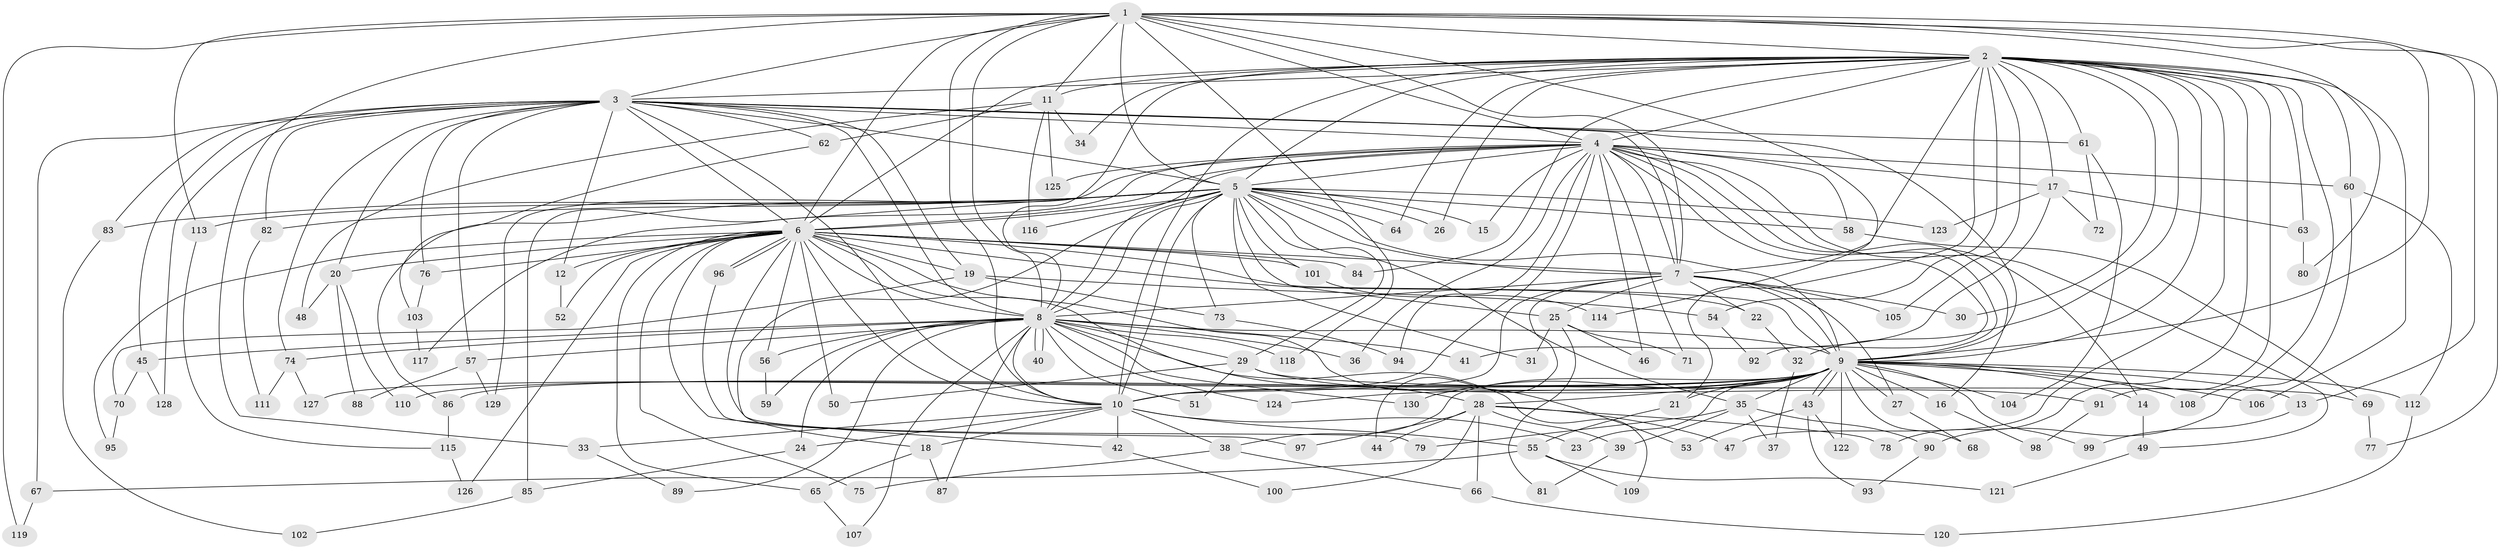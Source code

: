 // Generated by graph-tools (version 1.1) at 2025/25/03/09/25 03:25:50]
// undirected, 130 vertices, 285 edges
graph export_dot {
graph [start="1"]
  node [color=gray90,style=filled];
  1;
  2;
  3;
  4;
  5;
  6;
  7;
  8;
  9;
  10;
  11;
  12;
  13;
  14;
  15;
  16;
  17;
  18;
  19;
  20;
  21;
  22;
  23;
  24;
  25;
  26;
  27;
  28;
  29;
  30;
  31;
  32;
  33;
  34;
  35;
  36;
  37;
  38;
  39;
  40;
  41;
  42;
  43;
  44;
  45;
  46;
  47;
  48;
  49;
  50;
  51;
  52;
  53;
  54;
  55;
  56;
  57;
  58;
  59;
  60;
  61;
  62;
  63;
  64;
  65;
  66;
  67;
  68;
  69;
  70;
  71;
  72;
  73;
  74;
  75;
  76;
  77;
  78;
  79;
  80;
  81;
  82;
  83;
  84;
  85;
  86;
  87;
  88;
  89;
  90;
  91;
  92;
  93;
  94;
  95;
  96;
  97;
  98;
  99;
  100;
  101;
  102;
  103;
  104;
  105;
  106;
  107;
  108;
  109;
  110;
  111;
  112;
  113;
  114;
  115;
  116;
  117;
  118;
  119;
  120;
  121;
  122;
  123;
  124;
  125;
  126;
  127;
  128;
  129;
  130;
  1 -- 2;
  1 -- 3;
  1 -- 4;
  1 -- 5;
  1 -- 6;
  1 -- 7;
  1 -- 8;
  1 -- 9;
  1 -- 10;
  1 -- 11;
  1 -- 13;
  1 -- 33;
  1 -- 77;
  1 -- 80;
  1 -- 113;
  1 -- 114;
  1 -- 118;
  1 -- 119;
  2 -- 3;
  2 -- 4;
  2 -- 5;
  2 -- 6;
  2 -- 7;
  2 -- 8;
  2 -- 9;
  2 -- 10;
  2 -- 11;
  2 -- 17;
  2 -- 21;
  2 -- 26;
  2 -- 30;
  2 -- 32;
  2 -- 34;
  2 -- 47;
  2 -- 54;
  2 -- 60;
  2 -- 61;
  2 -- 63;
  2 -- 64;
  2 -- 78;
  2 -- 84;
  2 -- 91;
  2 -- 105;
  2 -- 106;
  2 -- 108;
  3 -- 4;
  3 -- 5;
  3 -- 6;
  3 -- 7;
  3 -- 8;
  3 -- 9;
  3 -- 10;
  3 -- 12;
  3 -- 19;
  3 -- 20;
  3 -- 45;
  3 -- 57;
  3 -- 61;
  3 -- 62;
  3 -- 67;
  3 -- 74;
  3 -- 76;
  3 -- 82;
  3 -- 83;
  3 -- 128;
  4 -- 5;
  4 -- 6;
  4 -- 7;
  4 -- 8;
  4 -- 9;
  4 -- 10;
  4 -- 14;
  4 -- 15;
  4 -- 16;
  4 -- 17;
  4 -- 36;
  4 -- 46;
  4 -- 49;
  4 -- 58;
  4 -- 60;
  4 -- 71;
  4 -- 85;
  4 -- 92;
  4 -- 94;
  4 -- 125;
  4 -- 129;
  5 -- 6;
  5 -- 7;
  5 -- 8;
  5 -- 9;
  5 -- 10;
  5 -- 15;
  5 -- 18;
  5 -- 25;
  5 -- 26;
  5 -- 29;
  5 -- 31;
  5 -- 35;
  5 -- 58;
  5 -- 64;
  5 -- 73;
  5 -- 82;
  5 -- 83;
  5 -- 86;
  5 -- 101;
  5 -- 113;
  5 -- 116;
  5 -- 117;
  5 -- 123;
  6 -- 7;
  6 -- 8;
  6 -- 9;
  6 -- 10;
  6 -- 12;
  6 -- 19;
  6 -- 20;
  6 -- 22;
  6 -- 28;
  6 -- 42;
  6 -- 50;
  6 -- 52;
  6 -- 53;
  6 -- 56;
  6 -- 65;
  6 -- 75;
  6 -- 76;
  6 -- 79;
  6 -- 84;
  6 -- 95;
  6 -- 96;
  6 -- 96;
  6 -- 101;
  6 -- 126;
  7 -- 8;
  7 -- 9;
  7 -- 10;
  7 -- 22;
  7 -- 25;
  7 -- 27;
  7 -- 30;
  7 -- 44;
  7 -- 105;
  8 -- 9;
  8 -- 10;
  8 -- 24;
  8 -- 29;
  8 -- 36;
  8 -- 40;
  8 -- 40;
  8 -- 41;
  8 -- 45;
  8 -- 51;
  8 -- 56;
  8 -- 57;
  8 -- 59;
  8 -- 74;
  8 -- 87;
  8 -- 89;
  8 -- 107;
  8 -- 109;
  8 -- 118;
  8 -- 124;
  8 -- 130;
  9 -- 10;
  9 -- 13;
  9 -- 14;
  9 -- 16;
  9 -- 21;
  9 -- 23;
  9 -- 27;
  9 -- 28;
  9 -- 35;
  9 -- 38;
  9 -- 43;
  9 -- 43;
  9 -- 68;
  9 -- 86;
  9 -- 99;
  9 -- 104;
  9 -- 106;
  9 -- 108;
  9 -- 110;
  9 -- 112;
  9 -- 122;
  9 -- 124;
  9 -- 127;
  9 -- 130;
  10 -- 18;
  10 -- 23;
  10 -- 24;
  10 -- 33;
  10 -- 38;
  10 -- 42;
  10 -- 55;
  11 -- 34;
  11 -- 48;
  11 -- 62;
  11 -- 116;
  11 -- 125;
  12 -- 52;
  13 -- 99;
  14 -- 49;
  16 -- 98;
  17 -- 41;
  17 -- 63;
  17 -- 72;
  17 -- 123;
  18 -- 65;
  18 -- 87;
  19 -- 54;
  19 -- 70;
  19 -- 73;
  20 -- 48;
  20 -- 88;
  20 -- 110;
  21 -- 55;
  22 -- 32;
  24 -- 85;
  25 -- 31;
  25 -- 46;
  25 -- 71;
  25 -- 81;
  27 -- 68;
  28 -- 39;
  28 -- 44;
  28 -- 47;
  28 -- 66;
  28 -- 78;
  28 -- 97;
  28 -- 100;
  29 -- 50;
  29 -- 51;
  29 -- 69;
  29 -- 91;
  32 -- 37;
  33 -- 89;
  35 -- 37;
  35 -- 39;
  35 -- 79;
  35 -- 90;
  38 -- 66;
  38 -- 75;
  39 -- 81;
  42 -- 100;
  43 -- 53;
  43 -- 93;
  43 -- 122;
  45 -- 70;
  45 -- 128;
  49 -- 121;
  54 -- 92;
  55 -- 67;
  55 -- 109;
  55 -- 121;
  56 -- 59;
  57 -- 88;
  57 -- 129;
  58 -- 69;
  60 -- 90;
  60 -- 112;
  61 -- 72;
  61 -- 104;
  62 -- 103;
  63 -- 80;
  65 -- 107;
  66 -- 120;
  67 -- 119;
  69 -- 77;
  70 -- 95;
  73 -- 94;
  74 -- 111;
  74 -- 127;
  76 -- 103;
  82 -- 111;
  83 -- 102;
  85 -- 102;
  86 -- 115;
  90 -- 93;
  91 -- 98;
  96 -- 97;
  101 -- 114;
  103 -- 117;
  112 -- 120;
  113 -- 115;
  115 -- 126;
}
